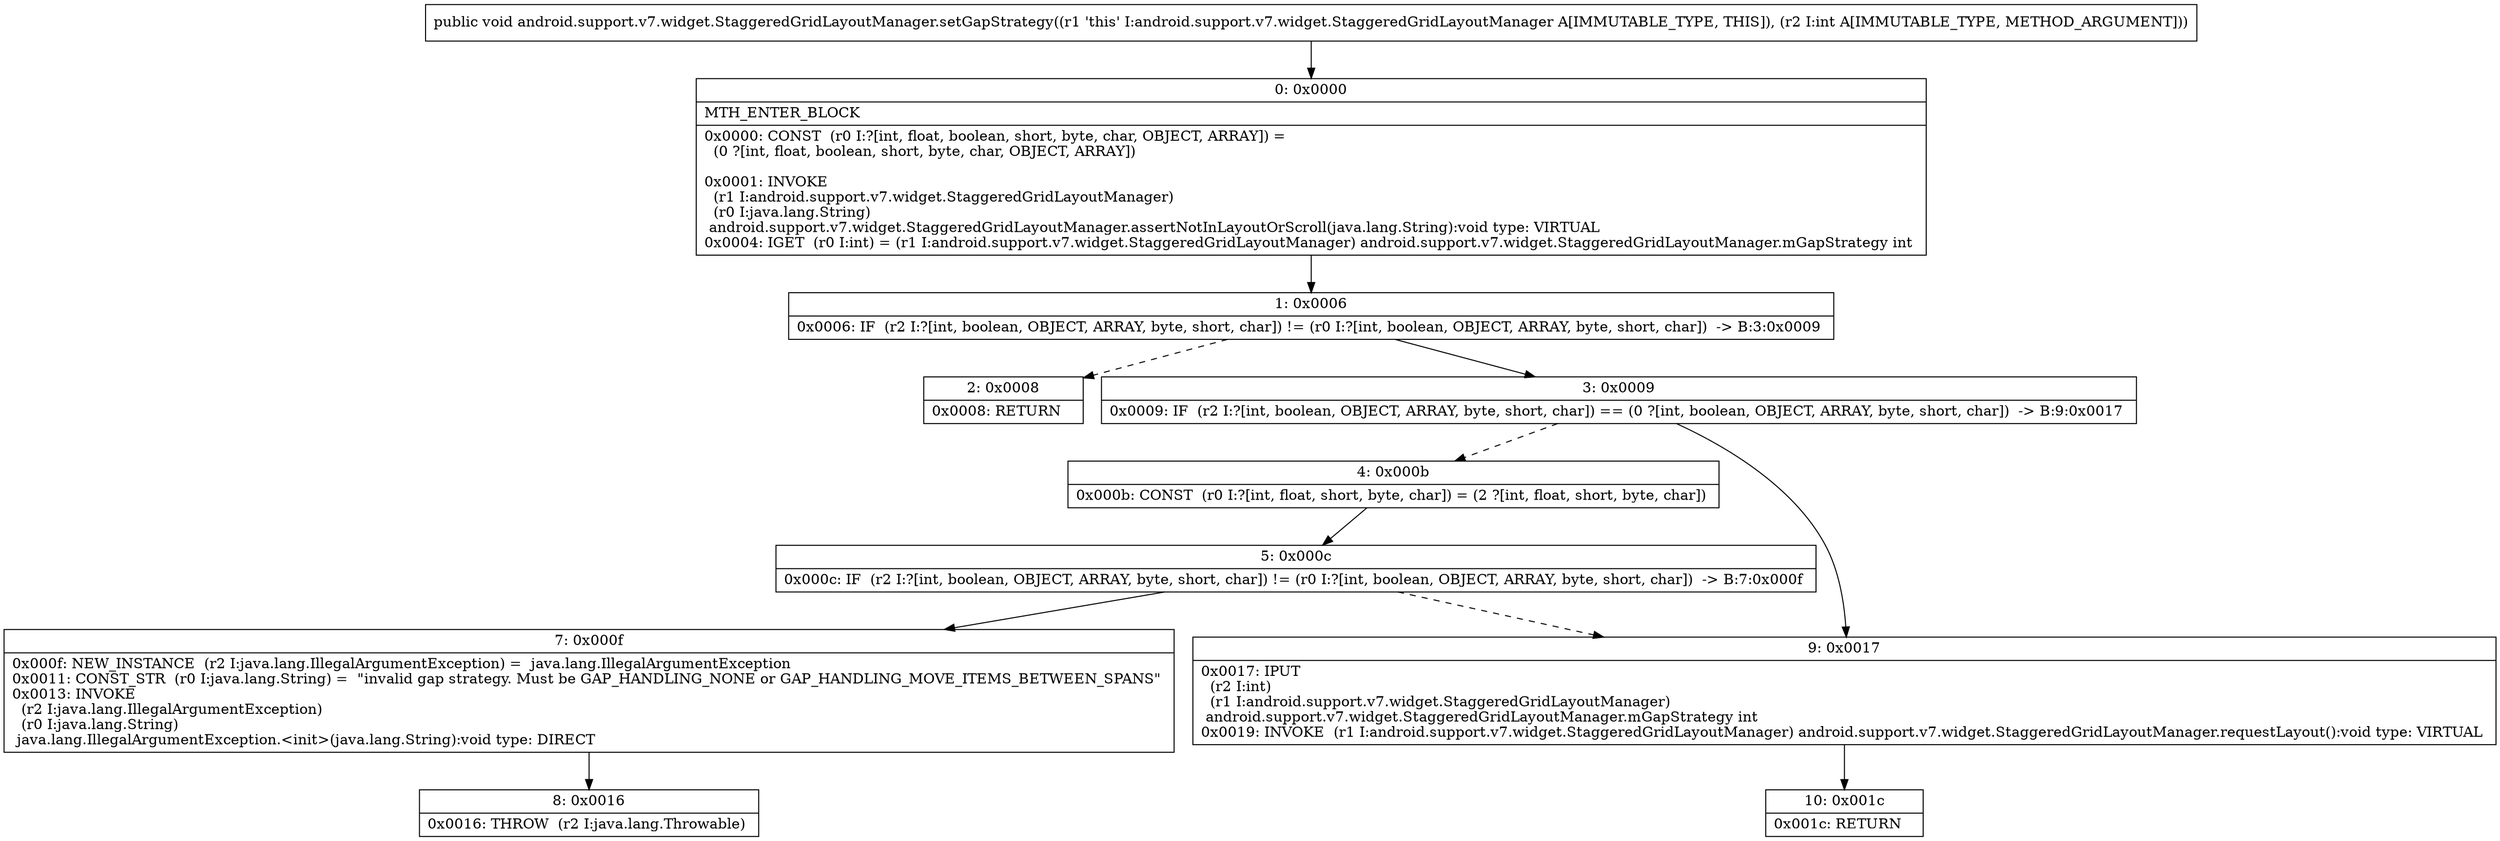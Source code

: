 digraph "CFG forandroid.support.v7.widget.StaggeredGridLayoutManager.setGapStrategy(I)V" {
Node_0 [shape=record,label="{0\:\ 0x0000|MTH_ENTER_BLOCK\l|0x0000: CONST  (r0 I:?[int, float, boolean, short, byte, char, OBJECT, ARRAY]) = \l  (0 ?[int, float, boolean, short, byte, char, OBJECT, ARRAY])\l \l0x0001: INVOKE  \l  (r1 I:android.support.v7.widget.StaggeredGridLayoutManager)\l  (r0 I:java.lang.String)\l android.support.v7.widget.StaggeredGridLayoutManager.assertNotInLayoutOrScroll(java.lang.String):void type: VIRTUAL \l0x0004: IGET  (r0 I:int) = (r1 I:android.support.v7.widget.StaggeredGridLayoutManager) android.support.v7.widget.StaggeredGridLayoutManager.mGapStrategy int \l}"];
Node_1 [shape=record,label="{1\:\ 0x0006|0x0006: IF  (r2 I:?[int, boolean, OBJECT, ARRAY, byte, short, char]) != (r0 I:?[int, boolean, OBJECT, ARRAY, byte, short, char])  \-\> B:3:0x0009 \l}"];
Node_2 [shape=record,label="{2\:\ 0x0008|0x0008: RETURN   \l}"];
Node_3 [shape=record,label="{3\:\ 0x0009|0x0009: IF  (r2 I:?[int, boolean, OBJECT, ARRAY, byte, short, char]) == (0 ?[int, boolean, OBJECT, ARRAY, byte, short, char])  \-\> B:9:0x0017 \l}"];
Node_4 [shape=record,label="{4\:\ 0x000b|0x000b: CONST  (r0 I:?[int, float, short, byte, char]) = (2 ?[int, float, short, byte, char]) \l}"];
Node_5 [shape=record,label="{5\:\ 0x000c|0x000c: IF  (r2 I:?[int, boolean, OBJECT, ARRAY, byte, short, char]) != (r0 I:?[int, boolean, OBJECT, ARRAY, byte, short, char])  \-\> B:7:0x000f \l}"];
Node_7 [shape=record,label="{7\:\ 0x000f|0x000f: NEW_INSTANCE  (r2 I:java.lang.IllegalArgumentException) =  java.lang.IllegalArgumentException \l0x0011: CONST_STR  (r0 I:java.lang.String) =  \"invalid gap strategy. Must be GAP_HANDLING_NONE or GAP_HANDLING_MOVE_ITEMS_BETWEEN_SPANS\" \l0x0013: INVOKE  \l  (r2 I:java.lang.IllegalArgumentException)\l  (r0 I:java.lang.String)\l java.lang.IllegalArgumentException.\<init\>(java.lang.String):void type: DIRECT \l}"];
Node_8 [shape=record,label="{8\:\ 0x0016|0x0016: THROW  (r2 I:java.lang.Throwable) \l}"];
Node_9 [shape=record,label="{9\:\ 0x0017|0x0017: IPUT  \l  (r2 I:int)\l  (r1 I:android.support.v7.widget.StaggeredGridLayoutManager)\l android.support.v7.widget.StaggeredGridLayoutManager.mGapStrategy int \l0x0019: INVOKE  (r1 I:android.support.v7.widget.StaggeredGridLayoutManager) android.support.v7.widget.StaggeredGridLayoutManager.requestLayout():void type: VIRTUAL \l}"];
Node_10 [shape=record,label="{10\:\ 0x001c|0x001c: RETURN   \l}"];
MethodNode[shape=record,label="{public void android.support.v7.widget.StaggeredGridLayoutManager.setGapStrategy((r1 'this' I:android.support.v7.widget.StaggeredGridLayoutManager A[IMMUTABLE_TYPE, THIS]), (r2 I:int A[IMMUTABLE_TYPE, METHOD_ARGUMENT])) }"];
MethodNode -> Node_0;
Node_0 -> Node_1;
Node_1 -> Node_2[style=dashed];
Node_1 -> Node_3;
Node_3 -> Node_4[style=dashed];
Node_3 -> Node_9;
Node_4 -> Node_5;
Node_5 -> Node_7;
Node_5 -> Node_9[style=dashed];
Node_7 -> Node_8;
Node_9 -> Node_10;
}

